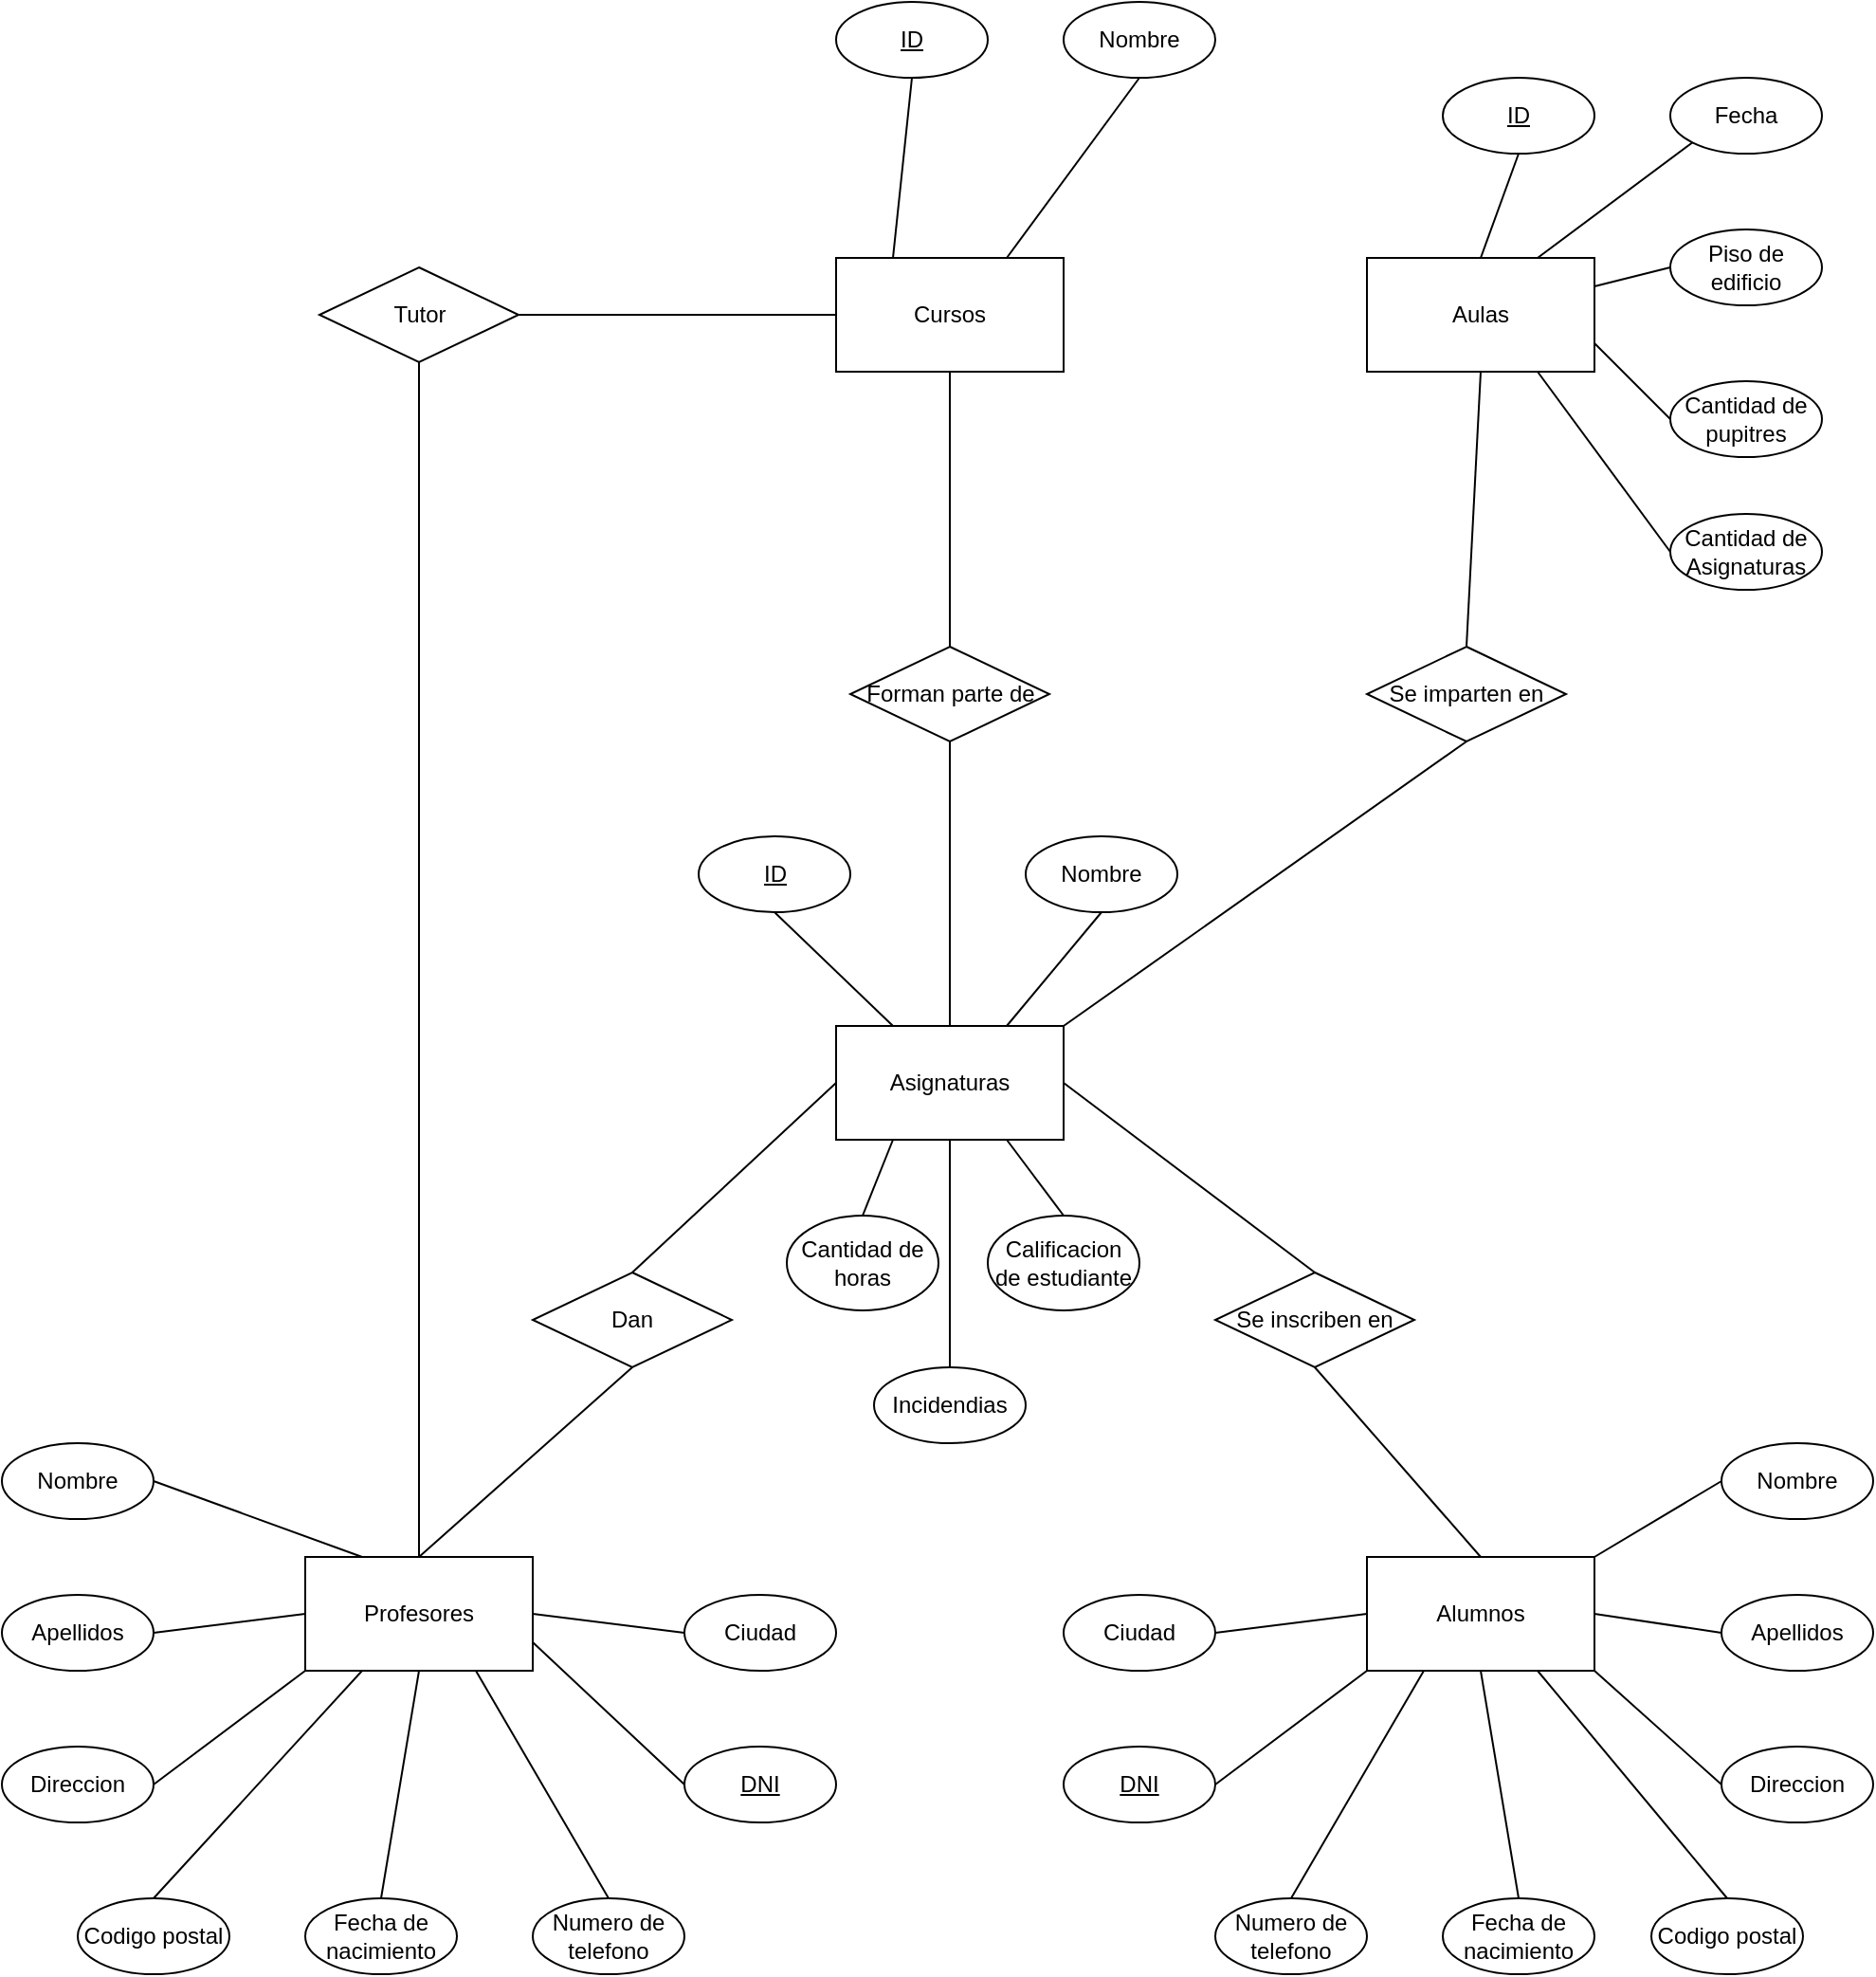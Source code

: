 <mxfile version="24.7.17">
  <diagram name="Página-1" id="7uKCbXzOJTRZ5P6tSk4I">
    <mxGraphModel dx="2261" dy="2005" grid="1" gridSize="10" guides="1" tooltips="1" connect="1" arrows="1" fold="1" page="1" pageScale="1" pageWidth="827" pageHeight="1169" math="0" shadow="0">
      <root>
        <mxCell id="0" />
        <mxCell id="1" parent="0" />
        <mxCell id="kzLa3HFvVIvi1zcfvjz1-1" value="Profesores" style="rounded=0;whiteSpace=wrap;html=1;" vertex="1" parent="1">
          <mxGeometry x="80" y="220" width="120" height="60" as="geometry" />
        </mxCell>
        <mxCell id="kzLa3HFvVIvi1zcfvjz1-2" value="Asignaturas" style="rounded=0;whiteSpace=wrap;html=1;" vertex="1" parent="1">
          <mxGeometry x="360" y="-60" width="120" height="60" as="geometry" />
        </mxCell>
        <mxCell id="kzLa3HFvVIvi1zcfvjz1-3" value="Alumnos" style="rounded=0;whiteSpace=wrap;html=1;" vertex="1" parent="1">
          <mxGeometry x="640" y="220" width="120" height="60" as="geometry" />
        </mxCell>
        <mxCell id="kzLa3HFvVIvi1zcfvjz1-4" value="Cursos" style="rounded=0;whiteSpace=wrap;html=1;" vertex="1" parent="1">
          <mxGeometry x="360" y="-465" width="120" height="60" as="geometry" />
        </mxCell>
        <mxCell id="kzLa3HFvVIvi1zcfvjz1-5" value="Aulas" style="rounded=0;whiteSpace=wrap;html=1;" vertex="1" parent="1">
          <mxGeometry x="640" y="-465" width="120" height="60" as="geometry" />
        </mxCell>
        <mxCell id="kzLa3HFvVIvi1zcfvjz1-31" value="Se imparten en" style="rhombus;whiteSpace=wrap;html=1;" vertex="1" parent="1">
          <mxGeometry x="640" y="-260" width="105" height="50" as="geometry" />
        </mxCell>
        <mxCell id="kzLa3HFvVIvi1zcfvjz1-34" value="Se inscriben en" style="rhombus;whiteSpace=wrap;html=1;" vertex="1" parent="1">
          <mxGeometry x="560" y="70" width="105" height="50" as="geometry" />
        </mxCell>
        <mxCell id="kzLa3HFvVIvi1zcfvjz1-35" value="Dan" style="rhombus;whiteSpace=wrap;html=1;" vertex="1" parent="1">
          <mxGeometry x="200" y="70" width="105" height="50" as="geometry" />
        </mxCell>
        <mxCell id="kzLa3HFvVIvi1zcfvjz1-36" value="Forman parte de" style="rhombus;whiteSpace=wrap;html=1;" vertex="1" parent="1">
          <mxGeometry x="367.5" y="-260" width="105" height="50" as="geometry" />
        </mxCell>
        <mxCell id="kzLa3HFvVIvi1zcfvjz1-37" value="Tutor" style="rhombus;whiteSpace=wrap;html=1;" vertex="1" parent="1">
          <mxGeometry x="87.5" y="-460" width="105" height="50" as="geometry" />
        </mxCell>
        <mxCell id="kzLa3HFvVIvi1zcfvjz1-89" value="" style="endArrow=none;html=1;rounded=0;exitX=0.5;exitY=0;exitDx=0;exitDy=0;entryX=0.5;entryY=1;entryDx=0;entryDy=0;" edge="1" parent="1" source="kzLa3HFvVIvi1zcfvjz1-1" target="kzLa3HFvVIvi1zcfvjz1-35">
          <mxGeometry width="50" height="50" relative="1" as="geometry">
            <mxPoint x="300" as="sourcePoint" />
            <mxPoint x="350" y="-50" as="targetPoint" />
          </mxGeometry>
        </mxCell>
        <mxCell id="kzLa3HFvVIvi1zcfvjz1-90" value="" style="endArrow=none;html=1;rounded=0;exitX=0.5;exitY=0;exitDx=0;exitDy=0;entryX=0;entryY=0.5;entryDx=0;entryDy=0;" edge="1" parent="1" source="kzLa3HFvVIvi1zcfvjz1-35" target="kzLa3HFvVIvi1zcfvjz1-2">
          <mxGeometry width="50" height="50" relative="1" as="geometry">
            <mxPoint x="300" as="sourcePoint" />
            <mxPoint x="350" y="-50" as="targetPoint" />
          </mxGeometry>
        </mxCell>
        <mxCell id="kzLa3HFvVIvi1zcfvjz1-91" value="" style="endArrow=none;html=1;rounded=0;exitX=0.5;exitY=0;exitDx=0;exitDy=0;entryX=0.5;entryY=1;entryDx=0;entryDy=0;" edge="1" parent="1" source="kzLa3HFvVIvi1zcfvjz1-3" target="kzLa3HFvVIvi1zcfvjz1-34">
          <mxGeometry width="50" height="50" relative="1" as="geometry">
            <mxPoint x="300" as="sourcePoint" />
            <mxPoint x="350" y="-50" as="targetPoint" />
          </mxGeometry>
        </mxCell>
        <mxCell id="kzLa3HFvVIvi1zcfvjz1-92" value="" style="endArrow=none;html=1;rounded=0;exitX=0.5;exitY=0;exitDx=0;exitDy=0;entryX=1;entryY=0.5;entryDx=0;entryDy=0;" edge="1" parent="1" source="kzLa3HFvVIvi1zcfvjz1-34" target="kzLa3HFvVIvi1zcfvjz1-2">
          <mxGeometry width="50" height="50" relative="1" as="geometry">
            <mxPoint x="300" as="sourcePoint" />
            <mxPoint x="350" y="-50" as="targetPoint" />
          </mxGeometry>
        </mxCell>
        <mxCell id="kzLa3HFvVIvi1zcfvjz1-93" value="" style="endArrow=none;html=1;rounded=0;exitX=0.5;exitY=0;exitDx=0;exitDy=0;entryX=0.5;entryY=1;entryDx=0;entryDy=0;" edge="1" parent="1" source="kzLa3HFvVIvi1zcfvjz1-2" target="kzLa3HFvVIvi1zcfvjz1-36">
          <mxGeometry width="50" height="50" relative="1" as="geometry">
            <mxPoint x="300" as="sourcePoint" />
            <mxPoint x="420" y="-170" as="targetPoint" />
          </mxGeometry>
        </mxCell>
        <mxCell id="kzLa3HFvVIvi1zcfvjz1-94" value="" style="endArrow=none;html=1;rounded=0;exitX=1;exitY=0;exitDx=0;exitDy=0;entryX=0.5;entryY=1;entryDx=0;entryDy=0;" edge="1" parent="1" source="kzLa3HFvVIvi1zcfvjz1-2" target="kzLa3HFvVIvi1zcfvjz1-31">
          <mxGeometry width="50" height="50" relative="1" as="geometry">
            <mxPoint x="300" as="sourcePoint" />
            <mxPoint x="350" y="-50" as="targetPoint" />
          </mxGeometry>
        </mxCell>
        <mxCell id="kzLa3HFvVIvi1zcfvjz1-95" value="" style="endArrow=none;html=1;rounded=0;exitX=0.5;exitY=0;exitDx=0;exitDy=0;entryX=0.5;entryY=1;entryDx=0;entryDy=0;" edge="1" parent="1" source="kzLa3HFvVIvi1zcfvjz1-31" target="kzLa3HFvVIvi1zcfvjz1-5">
          <mxGeometry width="50" height="50" relative="1" as="geometry">
            <mxPoint x="300" as="sourcePoint" />
            <mxPoint x="350" y="-50" as="targetPoint" />
          </mxGeometry>
        </mxCell>
        <mxCell id="kzLa3HFvVIvi1zcfvjz1-96" value="" style="endArrow=none;html=1;rounded=0;exitX=0.5;exitY=0;exitDx=0;exitDy=0;entryX=0.5;entryY=1;entryDx=0;entryDy=0;" edge="1" parent="1" source="kzLa3HFvVIvi1zcfvjz1-1" target="kzLa3HFvVIvi1zcfvjz1-37">
          <mxGeometry width="50" height="50" relative="1" as="geometry">
            <mxPoint x="300" y="-200" as="sourcePoint" />
            <mxPoint x="350" y="-250" as="targetPoint" />
          </mxGeometry>
        </mxCell>
        <mxCell id="kzLa3HFvVIvi1zcfvjz1-98" value="" style="endArrow=none;html=1;rounded=0;exitX=1;exitY=0.5;exitDx=0;exitDy=0;entryX=0;entryY=0.5;entryDx=0;entryDy=0;" edge="1" parent="1" source="kzLa3HFvVIvi1zcfvjz1-37" target="kzLa3HFvVIvi1zcfvjz1-4">
          <mxGeometry width="50" height="50" relative="1" as="geometry">
            <mxPoint x="300" y="-300" as="sourcePoint" />
            <mxPoint x="350" y="-350" as="targetPoint" />
          </mxGeometry>
        </mxCell>
        <mxCell id="kzLa3HFvVIvi1zcfvjz1-99" value="" style="endArrow=none;html=1;rounded=0;exitX=0.5;exitY=0;exitDx=0;exitDy=0;entryX=0.5;entryY=1;entryDx=0;entryDy=0;" edge="1" parent="1" source="kzLa3HFvVIvi1zcfvjz1-36" target="kzLa3HFvVIvi1zcfvjz1-4">
          <mxGeometry width="50" height="50" relative="1" as="geometry">
            <mxPoint x="300" y="-300" as="sourcePoint" />
            <mxPoint x="350" y="-350" as="targetPoint" />
          </mxGeometry>
        </mxCell>
        <mxCell id="kzLa3HFvVIvi1zcfvjz1-100" value="Ciudad" style="ellipse;whiteSpace=wrap;html=1;" vertex="1" parent="1">
          <mxGeometry x="280" y="240" width="80" height="40" as="geometry" />
        </mxCell>
        <mxCell id="kzLa3HFvVIvi1zcfvjz1-101" value="&lt;u&gt;DNI&lt;/u&gt;" style="ellipse;whiteSpace=wrap;html=1;" vertex="1" parent="1">
          <mxGeometry x="280" y="320" width="80" height="40" as="geometry" />
        </mxCell>
        <mxCell id="kzLa3HFvVIvi1zcfvjz1-102" value="Numero de telefono" style="ellipse;whiteSpace=wrap;html=1;" vertex="1" parent="1">
          <mxGeometry x="200" y="400" width="80" height="40" as="geometry" />
        </mxCell>
        <mxCell id="kzLa3HFvVIvi1zcfvjz1-103" value="Fecha de nacimiento" style="ellipse;whiteSpace=wrap;html=1;" vertex="1" parent="1">
          <mxGeometry x="80" y="400" width="80" height="40" as="geometry" />
        </mxCell>
        <mxCell id="kzLa3HFvVIvi1zcfvjz1-104" value="Codigo postal" style="ellipse;whiteSpace=wrap;html=1;" vertex="1" parent="1">
          <mxGeometry x="-40" y="400" width="80" height="40" as="geometry" />
        </mxCell>
        <mxCell id="kzLa3HFvVIvi1zcfvjz1-105" value="Direccion" style="ellipse;whiteSpace=wrap;html=1;" vertex="1" parent="1">
          <mxGeometry x="-80" y="320" width="80" height="40" as="geometry" />
        </mxCell>
        <mxCell id="kzLa3HFvVIvi1zcfvjz1-106" value="Apellidos" style="ellipse;whiteSpace=wrap;html=1;" vertex="1" parent="1">
          <mxGeometry x="-80" y="240" width="80" height="40" as="geometry" />
        </mxCell>
        <mxCell id="kzLa3HFvVIvi1zcfvjz1-107" value="Nombre" style="ellipse;whiteSpace=wrap;html=1;" vertex="1" parent="1">
          <mxGeometry x="-80" y="160" width="80" height="40" as="geometry" />
        </mxCell>
        <mxCell id="kzLa3HFvVIvi1zcfvjz1-108" value="Ciudad" style="ellipse;whiteSpace=wrap;html=1;" vertex="1" parent="1">
          <mxGeometry x="480" y="240" width="80" height="40" as="geometry" />
        </mxCell>
        <mxCell id="kzLa3HFvVIvi1zcfvjz1-109" value="&lt;u&gt;DNI&lt;/u&gt;" style="ellipse;whiteSpace=wrap;html=1;" vertex="1" parent="1">
          <mxGeometry x="480" y="320" width="80" height="40" as="geometry" />
        </mxCell>
        <mxCell id="kzLa3HFvVIvi1zcfvjz1-110" value="Numero de telefono" style="ellipse;whiteSpace=wrap;html=1;" vertex="1" parent="1">
          <mxGeometry x="560" y="400" width="80" height="40" as="geometry" />
        </mxCell>
        <mxCell id="kzLa3HFvVIvi1zcfvjz1-111" value="Fecha de nacimiento" style="ellipse;whiteSpace=wrap;html=1;" vertex="1" parent="1">
          <mxGeometry x="680" y="400" width="80" height="40" as="geometry" />
        </mxCell>
        <mxCell id="kzLa3HFvVIvi1zcfvjz1-112" value="Codigo postal" style="ellipse;whiteSpace=wrap;html=1;" vertex="1" parent="1">
          <mxGeometry x="790" y="400" width="80" height="40" as="geometry" />
        </mxCell>
        <mxCell id="kzLa3HFvVIvi1zcfvjz1-113" value="Direccion" style="ellipse;whiteSpace=wrap;html=1;" vertex="1" parent="1">
          <mxGeometry x="827" y="320" width="80" height="40" as="geometry" />
        </mxCell>
        <mxCell id="kzLa3HFvVIvi1zcfvjz1-114" value="Apellidos" style="ellipse;whiteSpace=wrap;html=1;" vertex="1" parent="1">
          <mxGeometry x="827" y="240" width="80" height="40" as="geometry" />
        </mxCell>
        <mxCell id="kzLa3HFvVIvi1zcfvjz1-115" value="Nombre" style="ellipse;whiteSpace=wrap;html=1;" vertex="1" parent="1">
          <mxGeometry x="827" y="160" width="80" height="40" as="geometry" />
        </mxCell>
        <mxCell id="kzLa3HFvVIvi1zcfvjz1-116" value="Calificacion de estudiante" style="ellipse;whiteSpace=wrap;html=1;" vertex="1" parent="1">
          <mxGeometry x="440" y="40" width="80" height="50" as="geometry" />
        </mxCell>
        <mxCell id="kzLa3HFvVIvi1zcfvjz1-117" value="Cantidad de horas" style="ellipse;whiteSpace=wrap;html=1;" vertex="1" parent="1">
          <mxGeometry x="334" y="40" width="80" height="50" as="geometry" />
        </mxCell>
        <mxCell id="kzLa3HFvVIvi1zcfvjz1-118" value="" style="endArrow=none;html=1;rounded=0;exitX=1;exitY=0.5;exitDx=0;exitDy=0;entryX=0.25;entryY=0;entryDx=0;entryDy=0;" edge="1" parent="1" source="kzLa3HFvVIvi1zcfvjz1-107" target="kzLa3HFvVIvi1zcfvjz1-1">
          <mxGeometry width="50" height="50" relative="1" as="geometry">
            <mxPoint x="400" y="300" as="sourcePoint" />
            <mxPoint x="450" y="250" as="targetPoint" />
          </mxGeometry>
        </mxCell>
        <mxCell id="kzLa3HFvVIvi1zcfvjz1-119" value="" style="endArrow=none;html=1;rounded=0;exitX=1;exitY=0.5;exitDx=0;exitDy=0;entryX=0;entryY=0.5;entryDx=0;entryDy=0;" edge="1" parent="1" source="kzLa3HFvVIvi1zcfvjz1-106" target="kzLa3HFvVIvi1zcfvjz1-1">
          <mxGeometry width="50" height="50" relative="1" as="geometry">
            <mxPoint x="400" y="300" as="sourcePoint" />
            <mxPoint x="450" y="250" as="targetPoint" />
          </mxGeometry>
        </mxCell>
        <mxCell id="kzLa3HFvVIvi1zcfvjz1-120" value="" style="endArrow=none;html=1;rounded=0;exitX=1;exitY=0.5;exitDx=0;exitDy=0;entryX=0;entryY=1;entryDx=0;entryDy=0;" edge="1" parent="1" source="kzLa3HFvVIvi1zcfvjz1-105" target="kzLa3HFvVIvi1zcfvjz1-1">
          <mxGeometry width="50" height="50" relative="1" as="geometry">
            <mxPoint x="400" y="300" as="sourcePoint" />
            <mxPoint x="450" y="250" as="targetPoint" />
          </mxGeometry>
        </mxCell>
        <mxCell id="kzLa3HFvVIvi1zcfvjz1-121" value="" style="endArrow=none;html=1;rounded=0;exitX=0.5;exitY=0;exitDx=0;exitDy=0;entryX=0.25;entryY=1;entryDx=0;entryDy=0;" edge="1" parent="1" source="kzLa3HFvVIvi1zcfvjz1-104" target="kzLa3HFvVIvi1zcfvjz1-1">
          <mxGeometry width="50" height="50" relative="1" as="geometry">
            <mxPoint x="400" y="300" as="sourcePoint" />
            <mxPoint x="450" y="250" as="targetPoint" />
          </mxGeometry>
        </mxCell>
        <mxCell id="kzLa3HFvVIvi1zcfvjz1-122" value="" style="endArrow=none;html=1;rounded=0;exitX=0.5;exitY=0;exitDx=0;exitDy=0;entryX=0.5;entryY=1;entryDx=0;entryDy=0;" edge="1" parent="1" source="kzLa3HFvVIvi1zcfvjz1-103" target="kzLa3HFvVIvi1zcfvjz1-1">
          <mxGeometry width="50" height="50" relative="1" as="geometry">
            <mxPoint x="400" y="300" as="sourcePoint" />
            <mxPoint x="450" y="250" as="targetPoint" />
          </mxGeometry>
        </mxCell>
        <mxCell id="kzLa3HFvVIvi1zcfvjz1-123" value="" style="endArrow=none;html=1;rounded=0;exitX=0.5;exitY=0;exitDx=0;exitDy=0;entryX=0.75;entryY=1;entryDx=0;entryDy=0;" edge="1" parent="1" source="kzLa3HFvVIvi1zcfvjz1-102" target="kzLa3HFvVIvi1zcfvjz1-1">
          <mxGeometry width="50" height="50" relative="1" as="geometry">
            <mxPoint x="400" y="300" as="sourcePoint" />
            <mxPoint x="450" y="250" as="targetPoint" />
          </mxGeometry>
        </mxCell>
        <mxCell id="kzLa3HFvVIvi1zcfvjz1-125" value="" style="endArrow=none;html=1;rounded=0;exitX=0;exitY=0.5;exitDx=0;exitDy=0;entryX=1;entryY=0.75;entryDx=0;entryDy=0;" edge="1" parent="1" source="kzLa3HFvVIvi1zcfvjz1-101" target="kzLa3HFvVIvi1zcfvjz1-1">
          <mxGeometry width="50" height="50" relative="1" as="geometry">
            <mxPoint x="400" y="300" as="sourcePoint" />
            <mxPoint x="450" y="250" as="targetPoint" />
          </mxGeometry>
        </mxCell>
        <mxCell id="kzLa3HFvVIvi1zcfvjz1-126" value="" style="endArrow=none;html=1;rounded=0;exitX=0;exitY=0.5;exitDx=0;exitDy=0;entryX=1;entryY=0.5;entryDx=0;entryDy=0;" edge="1" parent="1" source="kzLa3HFvVIvi1zcfvjz1-100" target="kzLa3HFvVIvi1zcfvjz1-1">
          <mxGeometry width="50" height="50" relative="1" as="geometry">
            <mxPoint x="400" y="300" as="sourcePoint" />
            <mxPoint x="450" y="250" as="targetPoint" />
          </mxGeometry>
        </mxCell>
        <mxCell id="kzLa3HFvVIvi1zcfvjz1-127" value="" style="endArrow=none;html=1;rounded=0;exitX=0;exitY=0.5;exitDx=0;exitDy=0;entryX=1;entryY=0.5;entryDx=0;entryDy=0;" edge="1" parent="1" source="kzLa3HFvVIvi1zcfvjz1-3" target="kzLa3HFvVIvi1zcfvjz1-108">
          <mxGeometry width="50" height="50" relative="1" as="geometry">
            <mxPoint x="400" y="300" as="sourcePoint" />
            <mxPoint x="450" y="250" as="targetPoint" />
          </mxGeometry>
        </mxCell>
        <mxCell id="kzLa3HFvVIvi1zcfvjz1-128" value="" style="endArrow=none;html=1;rounded=0;exitX=1;exitY=0.5;exitDx=0;exitDy=0;entryX=0;entryY=1;entryDx=0;entryDy=0;" edge="1" parent="1" source="kzLa3HFvVIvi1zcfvjz1-109" target="kzLa3HFvVIvi1zcfvjz1-3">
          <mxGeometry width="50" height="50" relative="1" as="geometry">
            <mxPoint x="400" y="300" as="sourcePoint" />
            <mxPoint x="450" y="250" as="targetPoint" />
          </mxGeometry>
        </mxCell>
        <mxCell id="kzLa3HFvVIvi1zcfvjz1-129" value="" style="endArrow=none;html=1;rounded=0;exitX=0.5;exitY=0;exitDx=0;exitDy=0;entryX=0.25;entryY=1;entryDx=0;entryDy=0;" edge="1" parent="1" source="kzLa3HFvVIvi1zcfvjz1-110" target="kzLa3HFvVIvi1zcfvjz1-3">
          <mxGeometry width="50" height="50" relative="1" as="geometry">
            <mxPoint x="400" y="300" as="sourcePoint" />
            <mxPoint x="450" y="250" as="targetPoint" />
          </mxGeometry>
        </mxCell>
        <mxCell id="kzLa3HFvVIvi1zcfvjz1-130" value="" style="endArrow=none;html=1;rounded=0;exitX=0.5;exitY=0;exitDx=0;exitDy=0;entryX=0.5;entryY=1;entryDx=0;entryDy=0;" edge="1" parent="1" source="kzLa3HFvVIvi1zcfvjz1-111" target="kzLa3HFvVIvi1zcfvjz1-3">
          <mxGeometry width="50" height="50" relative="1" as="geometry">
            <mxPoint x="400" y="300" as="sourcePoint" />
            <mxPoint x="450" y="250" as="targetPoint" />
          </mxGeometry>
        </mxCell>
        <mxCell id="kzLa3HFvVIvi1zcfvjz1-131" value="" style="endArrow=none;html=1;rounded=0;exitX=0.5;exitY=0;exitDx=0;exitDy=0;entryX=0.75;entryY=1;entryDx=0;entryDy=0;" edge="1" parent="1" source="kzLa3HFvVIvi1zcfvjz1-112" target="kzLa3HFvVIvi1zcfvjz1-3">
          <mxGeometry width="50" height="50" relative="1" as="geometry">
            <mxPoint x="400" y="300" as="sourcePoint" />
            <mxPoint x="450" y="250" as="targetPoint" />
          </mxGeometry>
        </mxCell>
        <mxCell id="kzLa3HFvVIvi1zcfvjz1-132" value="" style="endArrow=none;html=1;rounded=0;exitX=0;exitY=0.5;exitDx=0;exitDy=0;entryX=1;entryY=1;entryDx=0;entryDy=0;" edge="1" parent="1" source="kzLa3HFvVIvi1zcfvjz1-113" target="kzLa3HFvVIvi1zcfvjz1-3">
          <mxGeometry width="50" height="50" relative="1" as="geometry">
            <mxPoint x="400" y="300" as="sourcePoint" />
            <mxPoint x="450" y="250" as="targetPoint" />
          </mxGeometry>
        </mxCell>
        <mxCell id="kzLa3HFvVIvi1zcfvjz1-133" value="" style="endArrow=none;html=1;rounded=0;exitX=0;exitY=0.5;exitDx=0;exitDy=0;entryX=1;entryY=0.5;entryDx=0;entryDy=0;" edge="1" parent="1" source="kzLa3HFvVIvi1zcfvjz1-114" target="kzLa3HFvVIvi1zcfvjz1-3">
          <mxGeometry width="50" height="50" relative="1" as="geometry">
            <mxPoint x="400" y="300" as="sourcePoint" />
            <mxPoint x="450" y="250" as="targetPoint" />
          </mxGeometry>
        </mxCell>
        <mxCell id="kzLa3HFvVIvi1zcfvjz1-134" value="" style="endArrow=none;html=1;rounded=0;exitX=0;exitY=0.5;exitDx=0;exitDy=0;entryX=1;entryY=0;entryDx=0;entryDy=0;" edge="1" parent="1" source="kzLa3HFvVIvi1zcfvjz1-115" target="kzLa3HFvVIvi1zcfvjz1-3">
          <mxGeometry width="50" height="50" relative="1" as="geometry">
            <mxPoint x="400" y="300" as="sourcePoint" />
            <mxPoint x="450" y="250" as="targetPoint" />
          </mxGeometry>
        </mxCell>
        <mxCell id="kzLa3HFvVIvi1zcfvjz1-135" value="" style="endArrow=none;html=1;rounded=0;exitX=0.5;exitY=0;exitDx=0;exitDy=0;entryX=0.25;entryY=1;entryDx=0;entryDy=0;" edge="1" parent="1" source="kzLa3HFvVIvi1zcfvjz1-117" target="kzLa3HFvVIvi1zcfvjz1-2">
          <mxGeometry width="50" height="50" relative="1" as="geometry">
            <mxPoint x="400" y="300" as="sourcePoint" />
            <mxPoint x="450" y="250" as="targetPoint" />
          </mxGeometry>
        </mxCell>
        <mxCell id="kzLa3HFvVIvi1zcfvjz1-136" value="" style="endArrow=none;html=1;rounded=0;exitX=0.5;exitY=0;exitDx=0;exitDy=0;entryX=0.75;entryY=1;entryDx=0;entryDy=0;" edge="1" parent="1" source="kzLa3HFvVIvi1zcfvjz1-116" target="kzLa3HFvVIvi1zcfvjz1-2">
          <mxGeometry width="50" height="50" relative="1" as="geometry">
            <mxPoint x="400" y="300" as="sourcePoint" />
            <mxPoint x="450" y="250" as="targetPoint" />
          </mxGeometry>
        </mxCell>
        <mxCell id="kzLa3HFvVIvi1zcfvjz1-137" value="&lt;u&gt;ID&lt;/u&gt;" style="ellipse;whiteSpace=wrap;html=1;" vertex="1" parent="1">
          <mxGeometry x="287.5" y="-160" width="80" height="40" as="geometry" />
        </mxCell>
        <mxCell id="kzLa3HFvVIvi1zcfvjz1-138" value="Nombre" style="ellipse;whiteSpace=wrap;html=1;" vertex="1" parent="1">
          <mxGeometry x="460" y="-160" width="80" height="40" as="geometry" />
        </mxCell>
        <mxCell id="kzLa3HFvVIvi1zcfvjz1-139" value="" style="endArrow=none;html=1;rounded=0;exitX=0.5;exitY=1;exitDx=0;exitDy=0;entryX=0.25;entryY=0;entryDx=0;entryDy=0;" edge="1" parent="1" source="kzLa3HFvVIvi1zcfvjz1-137" target="kzLa3HFvVIvi1zcfvjz1-2">
          <mxGeometry width="50" height="50" relative="1" as="geometry">
            <mxPoint x="400" as="sourcePoint" />
            <mxPoint x="450" y="-50" as="targetPoint" />
          </mxGeometry>
        </mxCell>
        <mxCell id="kzLa3HFvVIvi1zcfvjz1-140" value="" style="endArrow=none;html=1;rounded=0;exitX=0.5;exitY=1;exitDx=0;exitDy=0;entryX=0.75;entryY=0;entryDx=0;entryDy=0;" edge="1" parent="1" source="kzLa3HFvVIvi1zcfvjz1-138" target="kzLa3HFvVIvi1zcfvjz1-2">
          <mxGeometry width="50" height="50" relative="1" as="geometry">
            <mxPoint x="400" as="sourcePoint" />
            <mxPoint x="450" y="-50" as="targetPoint" />
          </mxGeometry>
        </mxCell>
        <mxCell id="kzLa3HFvVIvi1zcfvjz1-142" value="Incidendias" style="ellipse;whiteSpace=wrap;html=1;" vertex="1" parent="1">
          <mxGeometry x="380" y="120" width="80" height="40" as="geometry" />
        </mxCell>
        <mxCell id="kzLa3HFvVIvi1zcfvjz1-143" value="" style="endArrow=none;html=1;rounded=0;exitX=0.5;exitY=1;exitDx=0;exitDy=0;entryX=0.5;entryY=0;entryDx=0;entryDy=0;" edge="1" parent="1" source="kzLa3HFvVIvi1zcfvjz1-2" target="kzLa3HFvVIvi1zcfvjz1-142">
          <mxGeometry width="50" height="50" relative="1" as="geometry">
            <mxPoint x="400" as="sourcePoint" />
            <mxPoint x="450" y="-50" as="targetPoint" />
          </mxGeometry>
        </mxCell>
        <mxCell id="kzLa3HFvVIvi1zcfvjz1-144" value="&lt;u&gt;ID&lt;/u&gt;" style="ellipse;whiteSpace=wrap;html=1;" vertex="1" parent="1">
          <mxGeometry x="360" y="-600" width="80" height="40" as="geometry" />
        </mxCell>
        <mxCell id="kzLa3HFvVIvi1zcfvjz1-145" value="Nombre" style="ellipse;whiteSpace=wrap;html=1;" vertex="1" parent="1">
          <mxGeometry x="480" y="-600" width="80" height="40" as="geometry" />
        </mxCell>
        <mxCell id="kzLa3HFvVIvi1zcfvjz1-146" value="" style="endArrow=none;html=1;rounded=0;exitX=0.25;exitY=0;exitDx=0;exitDy=0;entryX=0.5;entryY=1;entryDx=0;entryDy=0;" edge="1" parent="1" source="kzLa3HFvVIvi1zcfvjz1-4" target="kzLa3HFvVIvi1zcfvjz1-144">
          <mxGeometry width="50" height="50" relative="1" as="geometry">
            <mxPoint x="420" y="-270" as="sourcePoint" />
            <mxPoint x="470" y="-320" as="targetPoint" />
          </mxGeometry>
        </mxCell>
        <mxCell id="kzLa3HFvVIvi1zcfvjz1-147" value="" style="endArrow=none;html=1;rounded=0;exitX=0.75;exitY=0;exitDx=0;exitDy=0;entryX=0.5;entryY=1;entryDx=0;entryDy=0;" edge="1" parent="1" source="kzLa3HFvVIvi1zcfvjz1-4" target="kzLa3HFvVIvi1zcfvjz1-145">
          <mxGeometry width="50" height="50" relative="1" as="geometry">
            <mxPoint x="420" y="-270" as="sourcePoint" />
            <mxPoint x="470" y="-320" as="targetPoint" />
          </mxGeometry>
        </mxCell>
        <mxCell id="kzLa3HFvVIvi1zcfvjz1-148" value="&lt;u&gt;ID&lt;/u&gt;" style="ellipse;whiteSpace=wrap;html=1;" vertex="1" parent="1">
          <mxGeometry x="680" y="-560" width="80" height="40" as="geometry" />
        </mxCell>
        <mxCell id="kzLa3HFvVIvi1zcfvjz1-149" value="Piso de edificio" style="ellipse;whiteSpace=wrap;html=1;" vertex="1" parent="1">
          <mxGeometry x="800" y="-480" width="80" height="40" as="geometry" />
        </mxCell>
        <mxCell id="kzLa3HFvVIvi1zcfvjz1-150" value="Cantidad de pupitres" style="ellipse;whiteSpace=wrap;html=1;" vertex="1" parent="1">
          <mxGeometry x="800" y="-400" width="80" height="40" as="geometry" />
        </mxCell>
        <mxCell id="kzLa3HFvVIvi1zcfvjz1-151" value="" style="endArrow=none;html=1;rounded=0;exitX=0;exitY=0.5;exitDx=0;exitDy=0;entryX=1;entryY=0.75;entryDx=0;entryDy=0;" edge="1" parent="1" source="kzLa3HFvVIvi1zcfvjz1-150" target="kzLa3HFvVIvi1zcfvjz1-5">
          <mxGeometry width="50" height="50" relative="1" as="geometry">
            <mxPoint x="420" y="-240" as="sourcePoint" />
            <mxPoint x="470" y="-290" as="targetPoint" />
          </mxGeometry>
        </mxCell>
        <mxCell id="kzLa3HFvVIvi1zcfvjz1-152" value="" style="endArrow=none;html=1;rounded=0;exitX=0;exitY=0.5;exitDx=0;exitDy=0;entryX=1;entryY=0.25;entryDx=0;entryDy=0;" edge="1" parent="1" source="kzLa3HFvVIvi1zcfvjz1-149" target="kzLa3HFvVIvi1zcfvjz1-5">
          <mxGeometry width="50" height="50" relative="1" as="geometry">
            <mxPoint x="420" y="-240" as="sourcePoint" />
            <mxPoint x="470" y="-290" as="targetPoint" />
          </mxGeometry>
        </mxCell>
        <mxCell id="kzLa3HFvVIvi1zcfvjz1-153" value="" style="endArrow=none;html=1;rounded=0;exitX=0.5;exitY=0;exitDx=0;exitDy=0;entryX=0.5;entryY=1;entryDx=0;entryDy=0;" edge="1" parent="1" source="kzLa3HFvVIvi1zcfvjz1-5" target="kzLa3HFvVIvi1zcfvjz1-148">
          <mxGeometry width="50" height="50" relative="1" as="geometry">
            <mxPoint x="420" y="-240" as="sourcePoint" />
            <mxPoint x="470" y="-290" as="targetPoint" />
          </mxGeometry>
        </mxCell>
        <mxCell id="kzLa3HFvVIvi1zcfvjz1-154" value="Fecha" style="ellipse;whiteSpace=wrap;html=1;" vertex="1" parent="1">
          <mxGeometry x="800" y="-560" width="80" height="40" as="geometry" />
        </mxCell>
        <mxCell id="kzLa3HFvVIvi1zcfvjz1-155" value="Cantidad de Asignaturas" style="ellipse;whiteSpace=wrap;html=1;" vertex="1" parent="1">
          <mxGeometry x="800" y="-330" width="80" height="40" as="geometry" />
        </mxCell>
        <mxCell id="kzLa3HFvVIvi1zcfvjz1-156" value="" style="endArrow=none;html=1;rounded=0;exitX=0;exitY=0.5;exitDx=0;exitDy=0;entryX=0.75;entryY=1;entryDx=0;entryDy=0;" edge="1" parent="1" source="kzLa3HFvVIvi1zcfvjz1-155" target="kzLa3HFvVIvi1zcfvjz1-5">
          <mxGeometry width="50" height="50" relative="1" as="geometry">
            <mxPoint x="420" y="-220" as="sourcePoint" />
            <mxPoint x="470" y="-270" as="targetPoint" />
          </mxGeometry>
        </mxCell>
        <mxCell id="kzLa3HFvVIvi1zcfvjz1-157" value="" style="endArrow=none;html=1;rounded=0;exitX=0;exitY=1;exitDx=0;exitDy=0;entryX=0.75;entryY=0;entryDx=0;entryDy=0;" edge="1" parent="1" source="kzLa3HFvVIvi1zcfvjz1-154" target="kzLa3HFvVIvi1zcfvjz1-5">
          <mxGeometry width="50" height="50" relative="1" as="geometry">
            <mxPoint x="420" y="-220" as="sourcePoint" />
            <mxPoint x="470" y="-270" as="targetPoint" />
          </mxGeometry>
        </mxCell>
      </root>
    </mxGraphModel>
  </diagram>
</mxfile>
